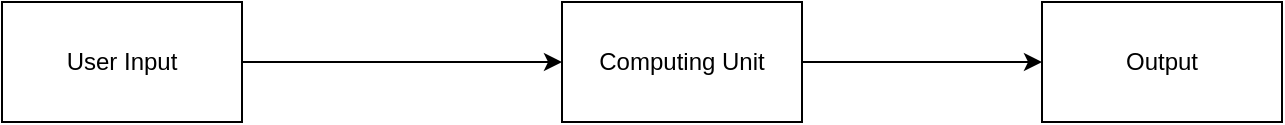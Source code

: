 <mxfile version="24.4.0" type="device">
  <diagram name="Page-1" id="bCEqOOl4RGumcqwmBMzh">
    <mxGraphModel dx="1105" dy="654" grid="1" gridSize="10" guides="1" tooltips="1" connect="1" arrows="1" fold="1" page="1" pageScale="1" pageWidth="850" pageHeight="1100" math="0" shadow="0">
      <root>
        <mxCell id="0" />
        <mxCell id="1" parent="0" />
        <mxCell id="fhB4mGOg6VwzdligFplq-4" style="edgeStyle=orthogonalEdgeStyle;rounded=0;orthogonalLoop=1;jettySize=auto;html=1;entryX=0;entryY=0.5;entryDx=0;entryDy=0;" edge="1" parent="1" source="fhB4mGOg6VwzdligFplq-1" target="fhB4mGOg6VwzdligFplq-2">
          <mxGeometry relative="1" as="geometry" />
        </mxCell>
        <mxCell id="fhB4mGOg6VwzdligFplq-1" value="User Input" style="rounded=0;whiteSpace=wrap;html=1;" vertex="1" parent="1">
          <mxGeometry x="70" y="240" width="120" height="60" as="geometry" />
        </mxCell>
        <mxCell id="fhB4mGOg6VwzdligFplq-6" style="edgeStyle=orthogonalEdgeStyle;rounded=0;orthogonalLoop=1;jettySize=auto;html=1;entryX=0;entryY=0.5;entryDx=0;entryDy=0;" edge="1" parent="1" source="fhB4mGOg6VwzdligFplq-2" target="fhB4mGOg6VwzdligFplq-5">
          <mxGeometry relative="1" as="geometry" />
        </mxCell>
        <mxCell id="fhB4mGOg6VwzdligFplq-2" value="Computing Unit" style="rounded=0;whiteSpace=wrap;html=1;" vertex="1" parent="1">
          <mxGeometry x="350" y="240" width="120" height="60" as="geometry" />
        </mxCell>
        <mxCell id="fhB4mGOg6VwzdligFplq-5" value="Output" style="rounded=0;whiteSpace=wrap;html=1;" vertex="1" parent="1">
          <mxGeometry x="590" y="240" width="120" height="60" as="geometry" />
        </mxCell>
      </root>
    </mxGraphModel>
  </diagram>
</mxfile>
